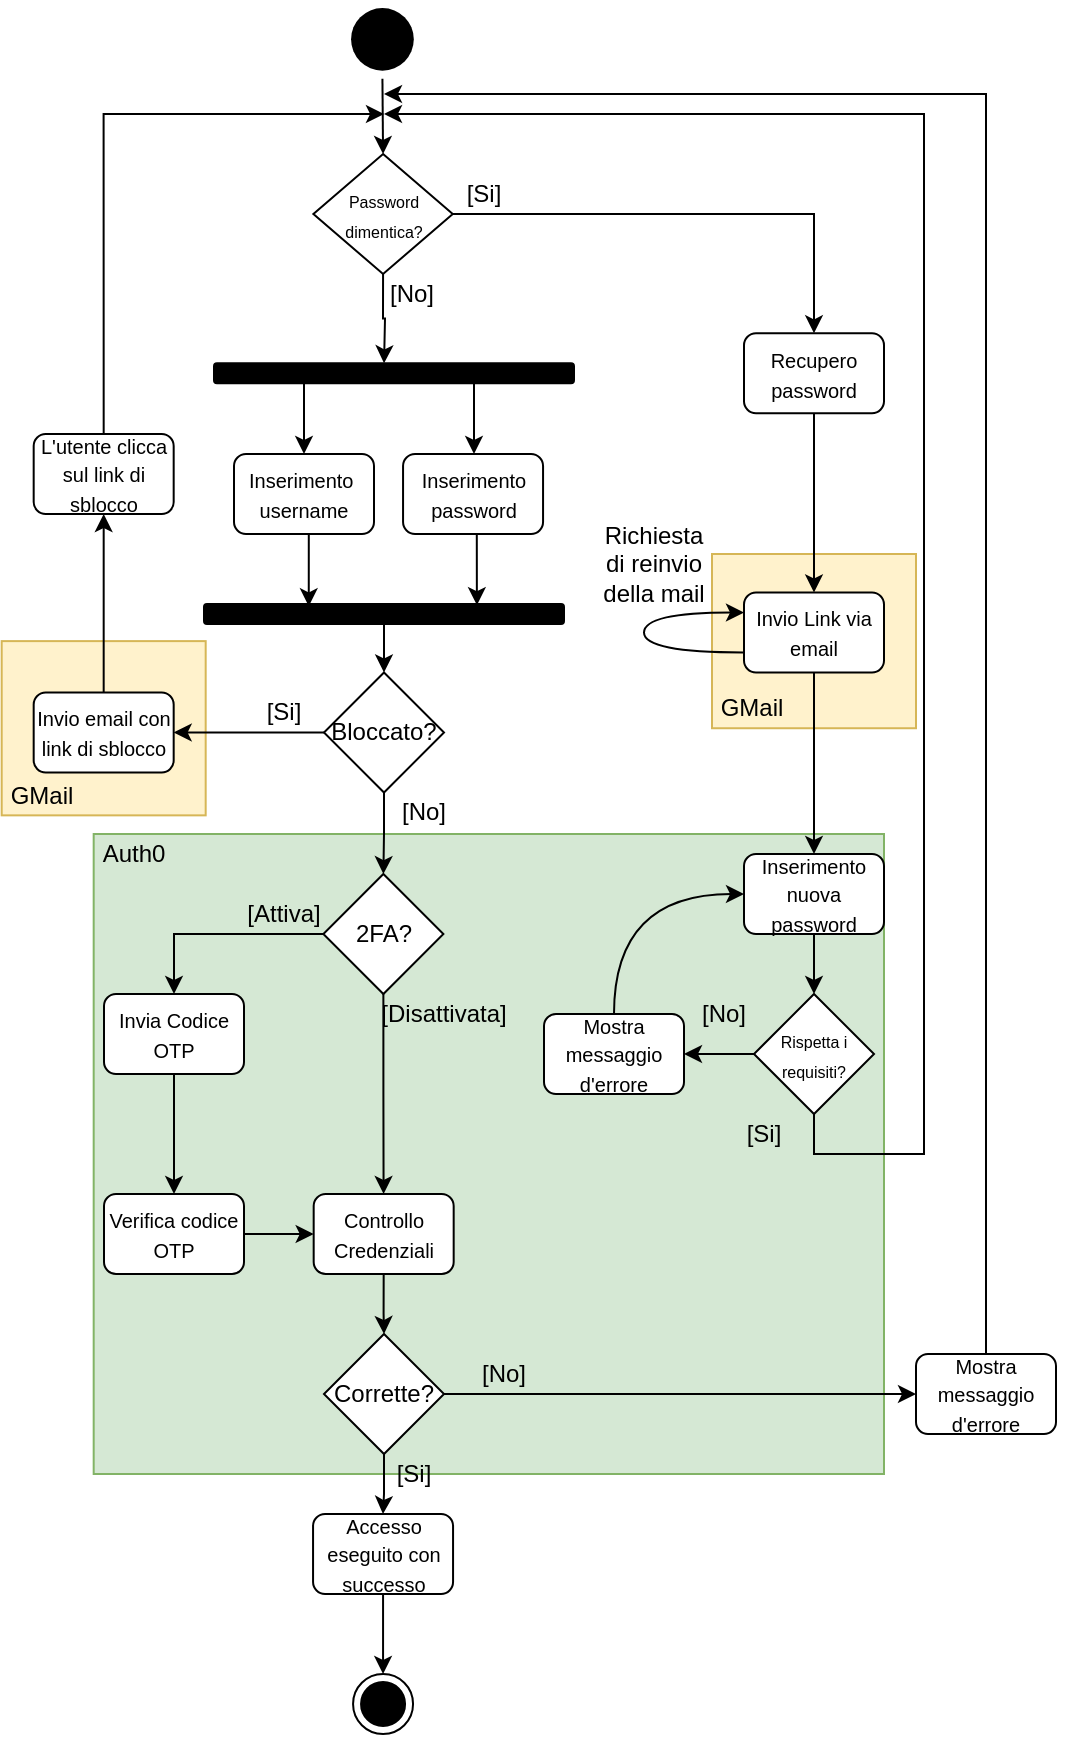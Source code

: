 <mxfile version="14.6.13" type="device"><diagram name="Pagina-1" id="lVRO8FN0cl4bYZhDUq4U"><mxGraphModel dx="5180" dy="1794" grid="1" gridSize="10" guides="1" tooltips="1" connect="1" arrows="1" fold="1" page="1" pageScale="1" pageWidth="1169" pageHeight="827" math="0" shadow="0"><root><mxCell id="0"/><mxCell id="1" parent="0"/><mxCell id="TLCKmyuNRsxS-P79uv00-189" value="" style="rounded=0;whiteSpace=wrap;html=1;strokeWidth=1;fillColor=#fff2cc;strokeColor=#d6b656;" vertex="1" parent="1"><mxGeometry x="-2391.16" y="-506.44" width="102" height="87.12" as="geometry"/></mxCell><mxCell id="TLCKmyuNRsxS-P79uv00-109" value="" style="rounded=0;whiteSpace=wrap;html=1;strokeWidth=1;fillColor=#d5e8d4;strokeColor=#82b366;" vertex="1" parent="1"><mxGeometry x="-2345.16" y="-410" width="395.16" height="320" as="geometry"/></mxCell><mxCell id="TLCKmyuNRsxS-P79uv00-107" value="" style="rounded=0;whiteSpace=wrap;html=1;strokeWidth=1;fillColor=#fff2cc;strokeColor=#d6b656;" vertex="1" parent="1"><mxGeometry x="-2036" y="-550" width="102" height="87.12" as="geometry"/></mxCell><mxCell id="TLCKmyuNRsxS-P79uv00-113" style="edgeStyle=none;rounded=0;orthogonalLoop=1;jettySize=auto;html=1;exitX=0.5;exitY=1;exitDx=0;exitDy=0;entryX=0.5;entryY=0;entryDx=0;entryDy=0;startArrow=none;startFill=0;endArrow=classic;endFill=1;" edge="1" parent="1" source="TLCKmyuNRsxS-P79uv00-25" target="TLCKmyuNRsxS-P79uv00-112"><mxGeometry relative="1" as="geometry"/></mxCell><mxCell id="TLCKmyuNRsxS-P79uv00-25" value="" style="ellipse;html=1;shape=endState;fillColor=#000000;strokeColor=none;" vertex="1" parent="1"><mxGeometry x="-2220.47" y="-827" width="39.37" height="39.37" as="geometry"/></mxCell><mxCell id="TLCKmyuNRsxS-P79uv00-31" value="" style="html=1;points=[];perimeter=orthogonalPerimeter;fillColor=#000000;rounded=1;rotation=90;" vertex="1" parent="1"><mxGeometry x="-2200" y="-730.37" width="10" height="180" as="geometry"/></mxCell><mxCell id="TLCKmyuNRsxS-P79uv00-108" value="GMail" style="text;html=1;strokeColor=none;fillColor=none;align=center;verticalAlign=middle;whiteSpace=wrap;rounded=0;" vertex="1" parent="1"><mxGeometry x="-2036" y="-482.88" width="40" height="20" as="geometry"/></mxCell><mxCell id="TLCKmyuNRsxS-P79uv00-111" value="Auth0" style="text;html=1;strokeColor=none;fillColor=none;align=center;verticalAlign=middle;whiteSpace=wrap;rounded=0;" vertex="1" parent="1"><mxGeometry x="-2345.16" y="-410" width="40" height="20" as="geometry"/></mxCell><mxCell id="TLCKmyuNRsxS-P79uv00-146" style="edgeStyle=orthogonalEdgeStyle;rounded=0;orthogonalLoop=1;jettySize=auto;html=1;exitX=1;exitY=0.5;exitDx=0;exitDy=0;entryX=0.5;entryY=0;entryDx=0;entryDy=0;startArrow=none;startFill=0;endArrow=classic;endFill=1;" edge="1" parent="1" source="TLCKmyuNRsxS-P79uv00-112" target="TLCKmyuNRsxS-P79uv00-145"><mxGeometry relative="1" as="geometry"/></mxCell><mxCell id="TLCKmyuNRsxS-P79uv00-172" style="edgeStyle=orthogonalEdgeStyle;rounded=0;orthogonalLoop=1;jettySize=auto;html=1;exitX=0.5;exitY=1;exitDx=0;exitDy=0;startArrow=none;startFill=0;endArrow=classic;endFill=1;strokeColor=#000000;" edge="1" parent="1" source="TLCKmyuNRsxS-P79uv00-112"><mxGeometry relative="1" as="geometry"><mxPoint x="-2199.971" y="-645.37" as="targetPoint"/></mxGeometry></mxCell><mxCell id="TLCKmyuNRsxS-P79uv00-112" value="&lt;font style=&quot;font-size: 8px&quot;&gt;Password&lt;br&gt;dimentica?&lt;/font&gt;" style="rhombus;whiteSpace=wrap;html=1;rounded=0;strokeColor=#000000;strokeWidth=1;fillColor=#FFFFFF;" vertex="1" parent="1"><mxGeometry x="-2235.31" y="-750" width="69.69" height="60" as="geometry"/></mxCell><mxCell id="TLCKmyuNRsxS-P79uv00-115" value="[No]" style="text;html=1;strokeColor=none;fillColor=none;align=center;verticalAlign=middle;whiteSpace=wrap;rounded=0;" vertex="1" parent="1"><mxGeometry x="-2205.62" y="-690" width="40" height="20" as="geometry"/></mxCell><mxCell id="TLCKmyuNRsxS-P79uv00-175" style="edgeStyle=orthogonalEdgeStyle;rounded=0;orthogonalLoop=1;jettySize=auto;html=1;exitX=0.5;exitY=1;exitDx=0;exitDy=0;entryX=0.114;entryY=0.709;entryDx=0;entryDy=0;entryPerimeter=0;startArrow=none;startFill=0;endArrow=classic;endFill=1;strokeColor=#000000;" edge="1" parent="1" source="TLCKmyuNRsxS-P79uv00-116" target="TLCKmyuNRsxS-P79uv00-122"><mxGeometry relative="1" as="geometry"/></mxCell><mxCell id="TLCKmyuNRsxS-P79uv00-116" value="&lt;span style=&quot;font-size: 10px&quot;&gt;Inserimento&amp;nbsp;&lt;br&gt;username&lt;br&gt;&lt;/span&gt;" style="rounded=1;whiteSpace=wrap;html=1;fillColor=#FFFFFF;" vertex="1" parent="1"><mxGeometry x="-2275" y="-600" width="70" height="40" as="geometry"/></mxCell><mxCell id="TLCKmyuNRsxS-P79uv00-174" style="edgeStyle=orthogonalEdgeStyle;rounded=0;orthogonalLoop=1;jettySize=auto;html=1;exitX=0.5;exitY=1;exitDx=0;exitDy=0;entryX=0.057;entryY=0.242;entryDx=0;entryDy=0;entryPerimeter=0;startArrow=none;startFill=0;endArrow=classic;endFill=1;strokeColor=#000000;" edge="1" parent="1" source="TLCKmyuNRsxS-P79uv00-117" target="TLCKmyuNRsxS-P79uv00-122"><mxGeometry relative="1" as="geometry"/></mxCell><mxCell id="TLCKmyuNRsxS-P79uv00-117" value="&lt;span style=&quot;font-size: 10px&quot;&gt;Inserimento&lt;br&gt;password&lt;br&gt;&lt;/span&gt;" style="rounded=1;whiteSpace=wrap;html=1;fillColor=#FFFFFF;" vertex="1" parent="1"><mxGeometry x="-2190.47" y="-600" width="70" height="40" as="geometry"/></mxCell><mxCell id="TLCKmyuNRsxS-P79uv00-122" value="" style="html=1;points=[];perimeter=orthogonalPerimeter;fillColor=#000000;rounded=1;rotation=90;" vertex="1" parent="1"><mxGeometry x="-2205" y="-610" width="10" height="180" as="geometry"/></mxCell><mxCell id="TLCKmyuNRsxS-P79uv00-129" style="edgeStyle=orthogonalEdgeStyle;rounded=0;orthogonalLoop=1;jettySize=auto;html=1;exitX=0;exitY=0.5;exitDx=0;exitDy=0;entryX=0.5;entryY=0;entryDx=0;entryDy=0;startArrow=none;startFill=0;endArrow=classic;endFill=1;" edge="1" parent="1" source="TLCKmyuNRsxS-P79uv00-125" target="TLCKmyuNRsxS-P79uv00-127"><mxGeometry relative="1" as="geometry"/></mxCell><mxCell id="TLCKmyuNRsxS-P79uv00-134" style="edgeStyle=orthogonalEdgeStyle;rounded=0;orthogonalLoop=1;jettySize=auto;html=1;exitX=0.5;exitY=1;exitDx=0;exitDy=0;startArrow=none;startFill=0;endArrow=classic;endFill=1;" edge="1" parent="1" source="TLCKmyuNRsxS-P79uv00-125" target="TLCKmyuNRsxS-P79uv00-133"><mxGeometry relative="1" as="geometry"/></mxCell><mxCell id="TLCKmyuNRsxS-P79uv00-125" value="2FA?" style="rhombus;whiteSpace=wrap;html=1;rounded=0;strokeColor=#000000;strokeWidth=1;fillColor=#FFFFFF;" vertex="1" parent="1"><mxGeometry x="-2230.31" y="-390" width="60" height="60" as="geometry"/></mxCell><mxCell id="TLCKmyuNRsxS-P79uv00-132" style="edgeStyle=orthogonalEdgeStyle;rounded=0;orthogonalLoop=1;jettySize=auto;html=1;exitX=0.5;exitY=1;exitDx=0;exitDy=0;startArrow=none;startFill=0;endArrow=classic;endFill=1;" edge="1" parent="1" source="TLCKmyuNRsxS-P79uv00-127" target="TLCKmyuNRsxS-P79uv00-131"><mxGeometry relative="1" as="geometry"/></mxCell><mxCell id="TLCKmyuNRsxS-P79uv00-127" value="&lt;span style=&quot;font-size: 10px&quot;&gt;Invia Codice OTP&lt;br&gt;&lt;/span&gt;" style="rounded=1;whiteSpace=wrap;html=1;fillColor=#FFFFFF;" vertex="1" parent="1"><mxGeometry x="-2340" y="-330" width="70" height="40" as="geometry"/></mxCell><mxCell id="TLCKmyuNRsxS-P79uv00-130" value="[Attiva]" style="text;html=1;strokeColor=none;fillColor=none;align=center;verticalAlign=middle;whiteSpace=wrap;rounded=0;" vertex="1" parent="1"><mxGeometry x="-2270" y="-380" width="40" height="20" as="geometry"/></mxCell><mxCell id="TLCKmyuNRsxS-P79uv00-135" style="edgeStyle=orthogonalEdgeStyle;rounded=0;orthogonalLoop=1;jettySize=auto;html=1;exitX=1;exitY=0.5;exitDx=0;exitDy=0;entryX=0;entryY=0.5;entryDx=0;entryDy=0;startArrow=none;startFill=0;endArrow=classic;endFill=1;" edge="1" parent="1" source="TLCKmyuNRsxS-P79uv00-131" target="TLCKmyuNRsxS-P79uv00-133"><mxGeometry relative="1" as="geometry"/></mxCell><mxCell id="TLCKmyuNRsxS-P79uv00-131" value="&lt;span style=&quot;font-size: 10px&quot;&gt;Verifica codice OTP&lt;br&gt;&lt;/span&gt;" style="rounded=1;whiteSpace=wrap;html=1;fillColor=#FFFFFF;" vertex="1" parent="1"><mxGeometry x="-2340" y="-230" width="70" height="40" as="geometry"/></mxCell><mxCell id="TLCKmyuNRsxS-P79uv00-138" style="edgeStyle=orthogonalEdgeStyle;rounded=0;orthogonalLoop=1;jettySize=auto;html=1;exitX=0.5;exitY=1;exitDx=0;exitDy=0;startArrow=none;startFill=0;endArrow=classic;endFill=1;" edge="1" parent="1" source="TLCKmyuNRsxS-P79uv00-133" target="TLCKmyuNRsxS-P79uv00-137"><mxGeometry relative="1" as="geometry"/></mxCell><mxCell id="TLCKmyuNRsxS-P79uv00-133" value="&lt;span style=&quot;font-size: 10px&quot;&gt;Controllo Credenziali&lt;br&gt;&lt;/span&gt;" style="rounded=1;whiteSpace=wrap;html=1;fillColor=#FFFFFF;" vertex="1" parent="1"><mxGeometry x="-2235.16" y="-230" width="70" height="40" as="geometry"/></mxCell><mxCell id="TLCKmyuNRsxS-P79uv00-136" value="[Disattivata]" style="text;html=1;strokeColor=none;fillColor=none;align=center;verticalAlign=middle;whiteSpace=wrap;rounded=0;" vertex="1" parent="1"><mxGeometry x="-2190" y="-330" width="40" height="20" as="geometry"/></mxCell><mxCell id="TLCKmyuNRsxS-P79uv00-142" style="edgeStyle=orthogonalEdgeStyle;rounded=0;orthogonalLoop=1;jettySize=auto;html=1;exitX=1;exitY=0.5;exitDx=0;exitDy=0;startArrow=none;startFill=0;endArrow=classic;endFill=1;" edge="1" parent="1" source="TLCKmyuNRsxS-P79uv00-137" target="TLCKmyuNRsxS-P79uv00-139"><mxGeometry relative="1" as="geometry"/></mxCell><mxCell id="TLCKmyuNRsxS-P79uv00-164" style="edgeStyle=orthogonalEdgeStyle;rounded=0;orthogonalLoop=1;jettySize=auto;html=1;exitX=0.5;exitY=1;exitDx=0;exitDy=0;startArrow=none;startFill=0;endArrow=classic;endFill=1;" edge="1" parent="1" source="TLCKmyuNRsxS-P79uv00-137" target="TLCKmyuNRsxS-P79uv00-163"><mxGeometry relative="1" as="geometry"/></mxCell><mxCell id="TLCKmyuNRsxS-P79uv00-137" value="Corrette?" style="rhombus;whiteSpace=wrap;html=1;rounded=0;strokeColor=#000000;strokeWidth=1;fillColor=#FFFFFF;" vertex="1" parent="1"><mxGeometry x="-2230" y="-160" width="60" height="60" as="geometry"/></mxCell><mxCell id="TLCKmyuNRsxS-P79uv00-144" style="edgeStyle=orthogonalEdgeStyle;rounded=0;orthogonalLoop=1;jettySize=auto;html=1;exitX=1;exitY=0.5;exitDx=0;exitDy=0;startArrow=none;startFill=0;endArrow=classic;endFill=1;" edge="1" parent="1" source="TLCKmyuNRsxS-P79uv00-139"><mxGeometry relative="1" as="geometry"><mxPoint x="-2200" y="-780" as="targetPoint"/><Array as="points"><mxPoint x="-1899" y="-130"/><mxPoint x="-1899" y="-780"/></Array></mxGeometry></mxCell><mxCell id="TLCKmyuNRsxS-P79uv00-139" value="&lt;span style=&quot;font-size: 10px&quot;&gt;Mostra messaggio d'errore&lt;br&gt;&lt;/span&gt;" style="rounded=1;whiteSpace=wrap;html=1;fillColor=#FFFFFF;" vertex="1" parent="1"><mxGeometry x="-1934" y="-150" width="70" height="40" as="geometry"/></mxCell><mxCell id="TLCKmyuNRsxS-P79uv00-143" value="[No]" style="text;html=1;strokeColor=none;fillColor=none;align=center;verticalAlign=middle;whiteSpace=wrap;rounded=0;" vertex="1" parent="1"><mxGeometry x="-2160" y="-150" width="40" height="20" as="geometry"/></mxCell><mxCell id="TLCKmyuNRsxS-P79uv00-148" style="edgeStyle=orthogonalEdgeStyle;rounded=0;orthogonalLoop=1;jettySize=auto;html=1;exitX=0.5;exitY=1;exitDx=0;exitDy=0;startArrow=none;startFill=0;endArrow=classic;endFill=1;" edge="1" parent="1" source="TLCKmyuNRsxS-P79uv00-145" target="TLCKmyuNRsxS-P79uv00-147"><mxGeometry relative="1" as="geometry"/></mxCell><mxCell id="TLCKmyuNRsxS-P79uv00-145" value="&lt;span style=&quot;font-size: 10px&quot;&gt;Recupero password&lt;br&gt;&lt;/span&gt;" style="rounded=1;whiteSpace=wrap;html=1;fillColor=#FFFFFF;" vertex="1" parent="1"><mxGeometry x="-2020" y="-660.37" width="70" height="40" as="geometry"/></mxCell><mxCell id="TLCKmyuNRsxS-P79uv00-153" style="edgeStyle=orthogonalEdgeStyle;curved=1;rounded=0;orthogonalLoop=1;jettySize=auto;html=1;exitX=0.5;exitY=1;exitDx=0;exitDy=0;startArrow=none;startFill=0;endArrow=classic;endFill=1;" edge="1" parent="1" source="TLCKmyuNRsxS-P79uv00-147" target="TLCKmyuNRsxS-P79uv00-152"><mxGeometry relative="1" as="geometry"/></mxCell><mxCell id="TLCKmyuNRsxS-P79uv00-147" value="&lt;span style=&quot;font-size: 10px&quot;&gt;Invio Link via email&lt;/span&gt;" style="rounded=1;whiteSpace=wrap;html=1;fillColor=#FFFFFF;" vertex="1" parent="1"><mxGeometry x="-2020" y="-530.75" width="70" height="40" as="geometry"/></mxCell><mxCell id="TLCKmyuNRsxS-P79uv00-150" style="edgeStyle=orthogonalEdgeStyle;rounded=0;orthogonalLoop=1;jettySize=auto;html=1;exitX=0;exitY=0.75;exitDx=0;exitDy=0;entryX=0;entryY=0.25;entryDx=0;entryDy=0;startArrow=none;startFill=0;endArrow=classic;endFill=1;curved=1;" edge="1" parent="1" source="TLCKmyuNRsxS-P79uv00-147" target="TLCKmyuNRsxS-P79uv00-147"><mxGeometry relative="1" as="geometry"><Array as="points"><mxPoint x="-2070" y="-501"/><mxPoint x="-2070" y="-521"/></Array></mxGeometry></mxCell><mxCell id="TLCKmyuNRsxS-P79uv00-151" value="Richiesta &lt;br&gt;di reinvio &lt;br&gt;della mail" style="text;html=1;strokeColor=none;fillColor=none;align=center;verticalAlign=middle;whiteSpace=wrap;rounded=0;" vertex="1" parent="1"><mxGeometry x="-2100" y="-570" width="70" height="49.25" as="geometry"/></mxCell><mxCell id="TLCKmyuNRsxS-P79uv00-155" style="edgeStyle=orthogonalEdgeStyle;curved=1;rounded=0;orthogonalLoop=1;jettySize=auto;html=1;exitX=0.5;exitY=1;exitDx=0;exitDy=0;startArrow=none;startFill=0;endArrow=classic;endFill=1;" edge="1" parent="1" source="TLCKmyuNRsxS-P79uv00-152" target="TLCKmyuNRsxS-P79uv00-154"><mxGeometry relative="1" as="geometry"/></mxCell><mxCell id="TLCKmyuNRsxS-P79uv00-152" value="&lt;span style=&quot;font-size: 10px&quot;&gt;Inserimento nuova password&lt;/span&gt;" style="rounded=1;whiteSpace=wrap;html=1;fillColor=#FFFFFF;" vertex="1" parent="1"><mxGeometry x="-2020" y="-400" width="70" height="40" as="geometry"/></mxCell><mxCell id="TLCKmyuNRsxS-P79uv00-157" style="edgeStyle=orthogonalEdgeStyle;curved=1;rounded=0;orthogonalLoop=1;jettySize=auto;html=1;exitX=0;exitY=0.5;exitDx=0;exitDy=0;entryX=1;entryY=0.5;entryDx=0;entryDy=0;startArrow=none;startFill=0;endArrow=classic;endFill=1;" edge="1" parent="1" source="TLCKmyuNRsxS-P79uv00-154" target="TLCKmyuNRsxS-P79uv00-156"><mxGeometry relative="1" as="geometry"/></mxCell><mxCell id="TLCKmyuNRsxS-P79uv00-161" style="edgeStyle=orthogonalEdgeStyle;rounded=0;orthogonalLoop=1;jettySize=auto;html=1;exitX=0.5;exitY=1;exitDx=0;exitDy=0;startArrow=none;startFill=0;endArrow=classic;endFill=1;" edge="1" parent="1" source="TLCKmyuNRsxS-P79uv00-154"><mxGeometry relative="1" as="geometry"><mxPoint x="-2200" y="-770" as="targetPoint"/><Array as="points"><mxPoint x="-1985" y="-250"/><mxPoint x="-1930" y="-250"/></Array></mxGeometry></mxCell><mxCell id="TLCKmyuNRsxS-P79uv00-154" value="&lt;font style=&quot;font-size: 8px&quot;&gt;Rispetta i requisiti?&lt;/font&gt;" style="rhombus;whiteSpace=wrap;html=1;rounded=0;strokeColor=#000000;strokeWidth=1;fillColor=#FFFFFF;" vertex="1" parent="1"><mxGeometry x="-2015" y="-330" width="60" height="60" as="geometry"/></mxCell><mxCell id="TLCKmyuNRsxS-P79uv00-158" style="edgeStyle=orthogonalEdgeStyle;curved=1;rounded=0;orthogonalLoop=1;jettySize=auto;html=1;exitX=0.5;exitY=0;exitDx=0;exitDy=0;entryX=0;entryY=0.5;entryDx=0;entryDy=0;startArrow=none;startFill=0;endArrow=classic;endFill=1;" edge="1" parent="1" source="TLCKmyuNRsxS-P79uv00-156" target="TLCKmyuNRsxS-P79uv00-152"><mxGeometry relative="1" as="geometry"/></mxCell><mxCell id="TLCKmyuNRsxS-P79uv00-156" value="&lt;span style=&quot;font-size: 10px&quot;&gt;Mostra messaggio d'errore&lt;br&gt;&lt;/span&gt;" style="rounded=1;whiteSpace=wrap;html=1;fillColor=#FFFFFF;" vertex="1" parent="1"><mxGeometry x="-2120" y="-320" width="70" height="40" as="geometry"/></mxCell><mxCell id="TLCKmyuNRsxS-P79uv00-159" value="[No]" style="text;html=1;strokeColor=none;fillColor=none;align=center;verticalAlign=middle;whiteSpace=wrap;rounded=0;" vertex="1" parent="1"><mxGeometry x="-2050" y="-330" width="40" height="20" as="geometry"/></mxCell><mxCell id="TLCKmyuNRsxS-P79uv00-162" value="[Si]" style="text;html=1;strokeColor=none;fillColor=none;align=center;verticalAlign=middle;whiteSpace=wrap;rounded=0;" vertex="1" parent="1"><mxGeometry x="-2030" y="-270" width="40" height="20" as="geometry"/></mxCell><mxCell id="TLCKmyuNRsxS-P79uv00-169" style="edgeStyle=orthogonalEdgeStyle;rounded=0;orthogonalLoop=1;jettySize=auto;html=1;exitX=0.5;exitY=1;exitDx=0;exitDy=0;entryX=0.5;entryY=0;entryDx=0;entryDy=0;startArrow=none;startFill=0;endArrow=classic;endFill=1;" edge="1" parent="1" source="TLCKmyuNRsxS-P79uv00-163" target="TLCKmyuNRsxS-P79uv00-166"><mxGeometry relative="1" as="geometry"/></mxCell><mxCell id="TLCKmyuNRsxS-P79uv00-163" value="&lt;span style=&quot;font-size: 10px&quot;&gt;Accesso eseguito con successo&lt;br&gt;&lt;/span&gt;" style="rounded=1;whiteSpace=wrap;html=1;fillColor=#FFFFFF;" vertex="1" parent="1"><mxGeometry x="-2235.47" y="-70" width="70" height="40" as="geometry"/></mxCell><mxCell id="TLCKmyuNRsxS-P79uv00-165" value="[Si]" style="text;html=1;strokeColor=none;fillColor=none;align=center;verticalAlign=middle;whiteSpace=wrap;rounded=0;" vertex="1" parent="1"><mxGeometry x="-2205.16" y="-100" width="40" height="20" as="geometry"/></mxCell><mxCell id="TLCKmyuNRsxS-P79uv00-166" value="" style="ellipse;html=1;shape=endState;fillColor=#000000;rounded=0;" vertex="1" parent="1"><mxGeometry x="-2215.47" y="10" width="30" height="30" as="geometry"/></mxCell><mxCell id="TLCKmyuNRsxS-P79uv00-173" value="[Si]" style="text;html=1;strokeColor=none;fillColor=none;align=center;verticalAlign=middle;whiteSpace=wrap;rounded=0;" vertex="1" parent="1"><mxGeometry x="-2170.16" y="-740" width="40" height="20" as="geometry"/></mxCell><mxCell id="TLCKmyuNRsxS-P79uv00-180" value="" style="endArrow=classic;html=1;strokeColor=#000000;entryX=0.5;entryY=0;entryDx=0;entryDy=0;" edge="1" parent="1" target="TLCKmyuNRsxS-P79uv00-116"><mxGeometry width="50" height="50" relative="1" as="geometry"><mxPoint x="-2240" y="-640" as="sourcePoint"/><mxPoint x="-2205" y="-630" as="targetPoint"/></mxGeometry></mxCell><mxCell id="TLCKmyuNRsxS-P79uv00-181" value="" style="endArrow=classic;html=1;strokeColor=#000000;" edge="1" parent="1"><mxGeometry width="50" height="50" relative="1" as="geometry"><mxPoint x="-2155" y="-640" as="sourcePoint"/><mxPoint x="-2155" y="-600" as="targetPoint"/></mxGeometry></mxCell><mxCell id="TLCKmyuNRsxS-P79uv00-183" style="edgeStyle=orthogonalEdgeStyle;rounded=0;orthogonalLoop=1;jettySize=auto;html=1;exitX=0.5;exitY=1;exitDx=0;exitDy=0;startArrow=none;startFill=0;endArrow=classic;endFill=1;strokeColor=#000000;" edge="1" parent="1" source="TLCKmyuNRsxS-P79uv00-182" target="TLCKmyuNRsxS-P79uv00-125"><mxGeometry relative="1" as="geometry"/></mxCell><mxCell id="TLCKmyuNRsxS-P79uv00-188" style="edgeStyle=orthogonalEdgeStyle;rounded=0;orthogonalLoop=1;jettySize=auto;html=1;exitX=0;exitY=0.5;exitDx=0;exitDy=0;startArrow=none;startFill=0;endArrow=classic;endFill=1;strokeColor=#000000;" edge="1" parent="1" source="TLCKmyuNRsxS-P79uv00-182" target="TLCKmyuNRsxS-P79uv00-187"><mxGeometry relative="1" as="geometry"/></mxCell><mxCell id="TLCKmyuNRsxS-P79uv00-182" value="Bloccato?" style="rhombus;whiteSpace=wrap;html=1;rounded=0;strokeColor=#000000;strokeWidth=1;fillColor=#FFFFFF;" vertex="1" parent="1"><mxGeometry x="-2230.0" y="-490.75" width="60" height="60" as="geometry"/></mxCell><mxCell id="TLCKmyuNRsxS-P79uv00-184" style="edgeStyle=orthogonalEdgeStyle;rounded=0;orthogonalLoop=1;jettySize=auto;html=1;exitX=0.971;exitY=0.487;exitDx=0;exitDy=0;startArrow=none;startFill=0;endArrow=classic;endFill=1;strokeColor=#000000;entryX=0.5;entryY=0;entryDx=0;entryDy=0;exitPerimeter=0;" edge="1" parent="1" source="TLCKmyuNRsxS-P79uv00-122" target="TLCKmyuNRsxS-P79uv00-182"><mxGeometry relative="1" as="geometry"><mxPoint x="-2130.0" y="-481.14" as="sourcePoint"/><mxPoint x="-2130.286" y="-440.366" as="targetPoint"/></mxGeometry></mxCell><mxCell id="TLCKmyuNRsxS-P79uv00-185" value="[No]" style="text;html=1;strokeColor=none;fillColor=none;align=center;verticalAlign=middle;whiteSpace=wrap;rounded=0;" vertex="1" parent="1"><mxGeometry x="-2200" y="-430.75" width="40" height="20" as="geometry"/></mxCell><mxCell id="TLCKmyuNRsxS-P79uv00-186" value="[Si]" style="text;html=1;strokeColor=none;fillColor=none;align=center;verticalAlign=middle;whiteSpace=wrap;rounded=0;" vertex="1" parent="1"><mxGeometry x="-2270" y="-480.75" width="40" height="20" as="geometry"/></mxCell><mxCell id="TLCKmyuNRsxS-P79uv00-193" style="edgeStyle=orthogonalEdgeStyle;rounded=0;orthogonalLoop=1;jettySize=auto;html=1;exitX=0.5;exitY=0;exitDx=0;exitDy=0;entryX=0.5;entryY=1;entryDx=0;entryDy=0;startArrow=none;startFill=0;endArrow=classic;endFill=1;strokeColor=#000000;" edge="1" parent="1" source="TLCKmyuNRsxS-P79uv00-187" target="TLCKmyuNRsxS-P79uv00-192"><mxGeometry relative="1" as="geometry"/></mxCell><mxCell id="TLCKmyuNRsxS-P79uv00-187" value="&lt;span style=&quot;font-size: 10px&quot;&gt;Invio email con link di sblocco&lt;/span&gt;" style="rounded=1;whiteSpace=wrap;html=1;fillColor=#FFFFFF;" vertex="1" parent="1"><mxGeometry x="-2375.16" y="-480.75" width="70" height="40" as="geometry"/></mxCell><mxCell id="TLCKmyuNRsxS-P79uv00-190" value="GMail" style="text;html=1;strokeColor=none;fillColor=none;align=center;verticalAlign=middle;whiteSpace=wrap;rounded=0;" vertex="1" parent="1"><mxGeometry x="-2391.16" y="-439.32" width="40" height="20" as="geometry"/></mxCell><mxCell id="TLCKmyuNRsxS-P79uv00-194" style="edgeStyle=orthogonalEdgeStyle;rounded=0;orthogonalLoop=1;jettySize=auto;html=1;exitX=0.5;exitY=0;exitDx=0;exitDy=0;startArrow=none;startFill=0;endArrow=classic;endFill=1;strokeColor=#000000;" edge="1" parent="1" source="TLCKmyuNRsxS-P79uv00-192"><mxGeometry relative="1" as="geometry"><mxPoint x="-2200" y="-770" as="targetPoint"/><Array as="points"><mxPoint x="-2340" y="-770"/></Array></mxGeometry></mxCell><mxCell id="TLCKmyuNRsxS-P79uv00-192" value="&lt;span style=&quot;font-size: 10px&quot;&gt;L'utente clicca sul link di sblocco&lt;/span&gt;" style="rounded=1;whiteSpace=wrap;html=1;fillColor=#FFFFFF;" vertex="1" parent="1"><mxGeometry x="-2375.16" y="-610" width="70" height="40" as="geometry"/></mxCell></root></mxGraphModel></diagram></mxfile>